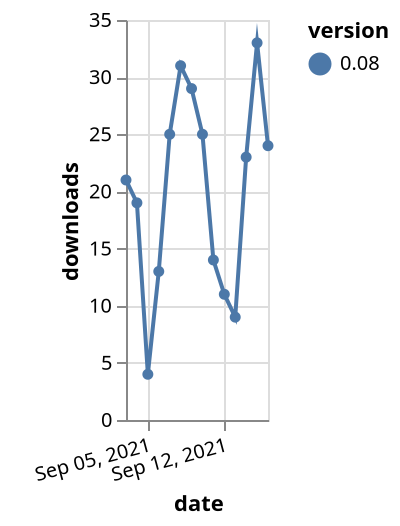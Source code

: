 {"$schema": "https://vega.github.io/schema/vega-lite/v5.json", "description": "A simple bar chart with embedded data.", "data": {"values": [{"date": "2021-09-03", "total": 25949, "delta": 21, "version": "0.08"}, {"date": "2021-09-04", "total": 25968, "delta": 19, "version": "0.08"}, {"date": "2021-09-05", "total": 25972, "delta": 4, "version": "0.08"}, {"date": "2021-09-06", "total": 25985, "delta": 13, "version": "0.08"}, {"date": "2021-09-07", "total": 26010, "delta": 25, "version": "0.08"}, {"date": "2021-09-08", "total": 26041, "delta": 31, "version": "0.08"}, {"date": "2021-09-09", "total": 26070, "delta": 29, "version": "0.08"}, {"date": "2021-09-10", "total": 26095, "delta": 25, "version": "0.08"}, {"date": "2021-09-11", "total": 26109, "delta": 14, "version": "0.08"}, {"date": "2021-09-12", "total": 26120, "delta": 11, "version": "0.08"}, {"date": "2021-09-13", "total": 26129, "delta": 9, "version": "0.08"}, {"date": "2021-09-14", "total": 26152, "delta": 23, "version": "0.08"}, {"date": "2021-09-15", "total": 26185, "delta": 33, "version": "0.08"}, {"date": "2021-09-16", "total": 26209, "delta": 24, "version": "0.08"}]}, "width": "container", "mark": {"type": "line", "point": {"filled": true}}, "encoding": {"x": {"field": "date", "type": "temporal", "timeUnit": "yearmonthdate", "title": "date", "axis": {"labelAngle": -15}}, "y": {"field": "delta", "type": "quantitative", "title": "downloads"}, "color": {"field": "version", "type": "nominal"}, "tooltip": {"field": "delta"}}}